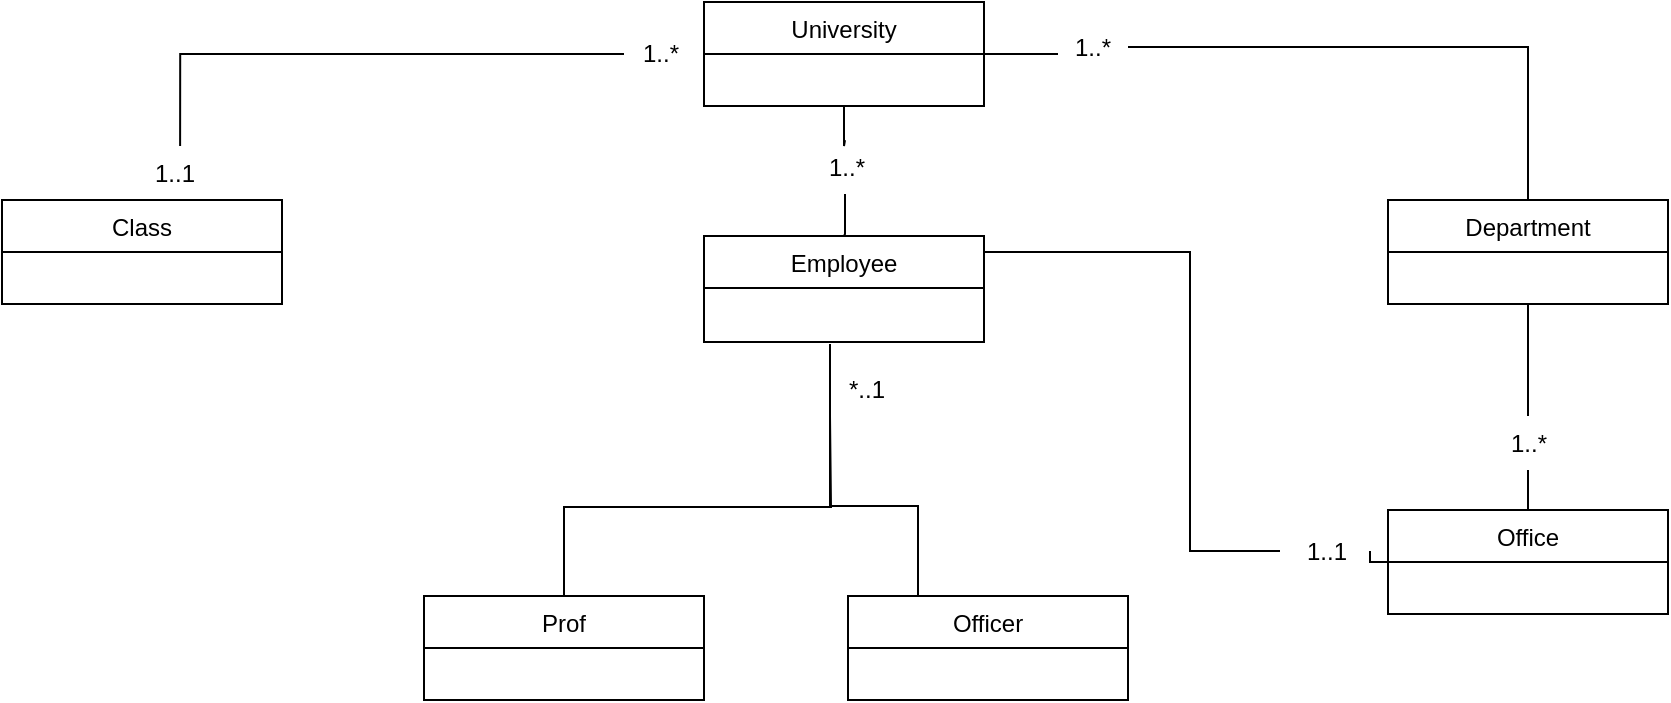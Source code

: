 <mxfile version="20.7.4" type="github"><diagram id="BKW3bV_MbawnIlbEFYa_" name="Sayfa -1"><mxGraphModel dx="1434" dy="764" grid="1" gridSize="9" guides="1" tooltips="1" connect="1" arrows="1" fold="1" page="1" pageScale="1" pageWidth="1169" pageHeight="827" math="0" shadow="0"><root><mxCell id="0"/><mxCell id="1" parent="0"/><mxCell id="ayZokmLH5YVU_bXHtTIR-29" style="edgeStyle=orthogonalEdgeStyle;rounded=0;orthogonalLoop=1;jettySize=auto;html=1;exitX=1;exitY=0.5;exitDx=0;exitDy=0;entryX=0.5;entryY=0;entryDx=0;entryDy=0;endArrow=none;endFill=0;startArrow=none;" edge="1" parent="1" source="ayZokmLH5YVU_bXHtTIR-37" target="ayZokmLH5YVU_bXHtTIR-16"><mxGeometry relative="1" as="geometry"/></mxCell><mxCell id="ayZokmLH5YVU_bXHtTIR-31" style="edgeStyle=orthogonalEdgeStyle;rounded=0;orthogonalLoop=1;jettySize=auto;html=1;exitX=0.5;exitY=1;exitDx=0;exitDy=0;endArrow=none;endFill=0;startArrow=none;" edge="1" parent="1" source="ayZokmLH5YVU_bXHtTIR-44" target="ayZokmLH5YVU_bXHtTIR-15"><mxGeometry relative="1" as="geometry"/></mxCell><mxCell id="ayZokmLH5YVU_bXHtTIR-39" style="edgeStyle=orthogonalEdgeStyle;rounded=0;orthogonalLoop=1;jettySize=auto;html=1;exitX=1;exitY=0.5;exitDx=0;exitDy=0;entryX=0.028;entryY=0.593;entryDx=0;entryDy=0;entryPerimeter=0;endArrow=none;endFill=0;" edge="1" parent="1" source="ayZokmLH5YVU_bXHtTIR-7" target="ayZokmLH5YVU_bXHtTIR-37"><mxGeometry relative="1" as="geometry"/></mxCell><mxCell id="ayZokmLH5YVU_bXHtTIR-7" value="University" style="swimlane;fontStyle=0;childLayout=stackLayout;horizontal=1;startSize=26;fillColor=none;horizontalStack=0;resizeParent=1;resizeParentMax=0;resizeLast=0;collapsible=1;marginBottom=0;" vertex="1" parent="1"><mxGeometry x="558" y="108" width="140" height="52" as="geometry"><mxRectangle x="330" y="390" width="90" height="30" as="alternateBounds"/></mxGeometry></mxCell><mxCell id="ayZokmLH5YVU_bXHtTIR-11" value="Class" style="swimlane;fontStyle=0;childLayout=stackLayout;horizontal=1;startSize=26;fillColor=none;horizontalStack=0;resizeParent=1;resizeParentMax=0;resizeLast=0;collapsible=1;marginBottom=0;" vertex="1" parent="1"><mxGeometry x="207" y="207" width="140" height="52" as="geometry"/></mxCell><mxCell id="ayZokmLH5YVU_bXHtTIR-15" value="Employee" style="swimlane;fontStyle=0;childLayout=stackLayout;horizontal=1;startSize=26;fillColor=none;horizontalStack=0;resizeParent=1;resizeParentMax=0;resizeLast=0;collapsible=1;marginBottom=0;" vertex="1" parent="1"><mxGeometry x="558" y="225" width="140" height="53" as="geometry"/></mxCell><mxCell id="ayZokmLH5YVU_bXHtTIR-30" style="edgeStyle=orthogonalEdgeStyle;rounded=0;orthogonalLoop=1;jettySize=auto;html=1;exitX=0.5;exitY=1;exitDx=0;exitDy=0;entryX=0.5;entryY=0;entryDx=0;entryDy=0;endArrow=none;endFill=0;startArrow=none;" edge="1" parent="1" source="ayZokmLH5YVU_bXHtTIR-35" target="ayZokmLH5YVU_bXHtTIR-17"><mxGeometry relative="1" as="geometry"/></mxCell><mxCell id="ayZokmLH5YVU_bXHtTIR-16" value="Department" style="swimlane;fontStyle=0;childLayout=stackLayout;horizontal=1;startSize=26;fillColor=none;horizontalStack=0;resizeParent=1;resizeParentMax=0;resizeLast=0;collapsible=1;marginBottom=0;" vertex="1" parent="1"><mxGeometry x="900" y="207" width="140" height="52" as="geometry"/></mxCell><mxCell id="ayZokmLH5YVU_bXHtTIR-24" style="rounded=0;orthogonalLoop=1;jettySize=auto;html=1;exitX=0;exitY=0.5;exitDx=0;exitDy=0;entryX=1;entryY=0.5;entryDx=0;entryDy=0;edgeStyle=orthogonalEdgeStyle;endArrow=none;endFill=0;startArrow=none;" edge="1" parent="1" source="ayZokmLH5YVU_bXHtTIR-27" target="ayZokmLH5YVU_bXHtTIR-15"><mxGeometry relative="1" as="geometry"><Array as="points"><mxPoint x="801" y="383"/><mxPoint x="801" y="233"/></Array></mxGeometry></mxCell><mxCell id="ayZokmLH5YVU_bXHtTIR-17" value="Office" style="swimlane;fontStyle=0;childLayout=stackLayout;horizontal=1;startSize=26;fillColor=none;horizontalStack=0;resizeParent=1;resizeParentMax=0;resizeLast=0;collapsible=1;marginBottom=0;" vertex="1" parent="1"><mxGeometry x="900" y="362" width="140" height="52" as="geometry"/></mxCell><mxCell id="ayZokmLH5YVU_bXHtTIR-55" style="edgeStyle=orthogonalEdgeStyle;rounded=0;orthogonalLoop=1;jettySize=auto;html=1;exitX=0.5;exitY=0;exitDx=0;exitDy=0;endArrow=none;endFill=0;" edge="1" parent="1" source="ayZokmLH5YVU_bXHtTIR-18"><mxGeometry relative="1" as="geometry"><mxPoint x="621" y="315" as="targetPoint"/></mxGeometry></mxCell><mxCell id="ayZokmLH5YVU_bXHtTIR-18" value="Prof" style="swimlane;fontStyle=0;childLayout=stackLayout;horizontal=1;startSize=26;fillColor=none;horizontalStack=0;resizeParent=1;resizeParentMax=0;resizeLast=0;collapsible=1;marginBottom=0;" vertex="1" parent="1"><mxGeometry x="418" y="405" width="140" height="52" as="geometry"/></mxCell><mxCell id="ayZokmLH5YVU_bXHtTIR-50" style="edgeStyle=orthogonalEdgeStyle;rounded=0;orthogonalLoop=1;jettySize=auto;html=1;exitX=0.25;exitY=0;exitDx=0;exitDy=0;endArrow=none;endFill=0;" edge="1" parent="1" source="ayZokmLH5YVU_bXHtTIR-20"><mxGeometry relative="1" as="geometry"><mxPoint x="621" y="279" as="targetPoint"/><Array as="points"><mxPoint x="665" y="360"/><mxPoint x="621" y="360"/></Array></mxGeometry></mxCell><mxCell id="ayZokmLH5YVU_bXHtTIR-20" value="Officer" style="swimlane;fontStyle=0;childLayout=stackLayout;horizontal=1;startSize=26;fillColor=none;horizontalStack=0;resizeParent=1;resizeParentMax=0;resizeLast=0;collapsible=1;marginBottom=0;" vertex="1" parent="1"><mxGeometry x="630" y="405" width="140" height="52" as="geometry"/></mxCell><mxCell id="ayZokmLH5YVU_bXHtTIR-27" value="1..1" style="text;html=1;align=center;verticalAlign=middle;resizable=0;points=[];autosize=1;strokeColor=none;fillColor=none;" vertex="1" parent="1"><mxGeometry x="846" y="369" width="45" height="27" as="geometry"/></mxCell><mxCell id="ayZokmLH5YVU_bXHtTIR-28" value="" style="rounded=0;orthogonalLoop=1;jettySize=auto;html=1;exitX=0;exitY=0.5;exitDx=0;exitDy=0;entryX=1;entryY=0.5;entryDx=0;entryDy=0;edgeStyle=orthogonalEdgeStyle;endArrow=none;endFill=0;" edge="1" parent="1" source="ayZokmLH5YVU_bXHtTIR-17" target="ayZokmLH5YVU_bXHtTIR-27"><mxGeometry relative="1" as="geometry"><mxPoint x="900" y="388" as="sourcePoint"/><mxPoint x="707" y="233" as="targetPoint"/></mxGeometry></mxCell><mxCell id="ayZokmLH5YVU_bXHtTIR-35" value="1..*" style="text;html=1;align=center;verticalAlign=middle;resizable=0;points=[];autosize=1;strokeColor=none;fillColor=none;" vertex="1" parent="1"><mxGeometry x="952" y="315" width="36" height="27" as="geometry"/></mxCell><mxCell id="ayZokmLH5YVU_bXHtTIR-36" value="" style="edgeStyle=orthogonalEdgeStyle;rounded=0;orthogonalLoop=1;jettySize=auto;html=1;exitX=0.5;exitY=1;exitDx=0;exitDy=0;entryX=0.5;entryY=0;entryDx=0;entryDy=0;endArrow=none;endFill=0;" edge="1" parent="1" source="ayZokmLH5YVU_bXHtTIR-16" target="ayZokmLH5YVU_bXHtTIR-35"><mxGeometry relative="1" as="geometry"><mxPoint x="970" y="259" as="sourcePoint"/><mxPoint x="970" y="362" as="targetPoint"/></mxGeometry></mxCell><mxCell id="ayZokmLH5YVU_bXHtTIR-37" value="1..*" style="text;html=1;align=center;verticalAlign=middle;resizable=0;points=[];autosize=1;strokeColor=none;fillColor=none;" vertex="1" parent="1"><mxGeometry x="734" y="117" width="36" height="27" as="geometry"/></mxCell><mxCell id="ayZokmLH5YVU_bXHtTIR-40" value="1..1" style="text;html=1;align=center;verticalAlign=middle;resizable=0;points=[];autosize=1;strokeColor=none;fillColor=none;" vertex="1" parent="1"><mxGeometry x="270" y="180" width="45" height="27" as="geometry"/></mxCell><mxCell id="ayZokmLH5YVU_bXHtTIR-41" value="" style="edgeStyle=orthogonalEdgeStyle;rounded=0;orthogonalLoop=1;jettySize=auto;html=1;exitX=0;exitY=0.5;exitDx=0;exitDy=0;entryX=0.579;entryY=0;entryDx=0;entryDy=0;entryPerimeter=0;endArrow=none;endFill=0;startArrow=none;" edge="1" parent="1" source="ayZokmLH5YVU_bXHtTIR-42" target="ayZokmLH5YVU_bXHtTIR-40"><mxGeometry relative="1" as="geometry"><mxPoint x="558" y="134" as="sourcePoint"/><mxPoint x="288.06" y="207" as="targetPoint"/></mxGeometry></mxCell><mxCell id="ayZokmLH5YVU_bXHtTIR-42" value="1..*" style="text;html=1;align=center;verticalAlign=middle;resizable=0;points=[];autosize=1;strokeColor=none;fillColor=none;" vertex="1" parent="1"><mxGeometry x="518" y="120.5" width="36" height="27" as="geometry"/></mxCell><mxCell id="ayZokmLH5YVU_bXHtTIR-44" value="1..*" style="text;html=1;align=center;verticalAlign=middle;resizable=0;points=[];autosize=1;strokeColor=none;fillColor=none;" vertex="1" parent="1"><mxGeometry x="610.5" y="177" width="36" height="27" as="geometry"/></mxCell><mxCell id="ayZokmLH5YVU_bXHtTIR-47" value="" style="edgeStyle=orthogonalEdgeStyle;rounded=0;orthogonalLoop=1;jettySize=auto;html=1;exitX=0.5;exitY=1;exitDx=0;exitDy=0;endArrow=none;endFill=0;" edge="1" parent="1" source="ayZokmLH5YVU_bXHtTIR-7" target="ayZokmLH5YVU_bXHtTIR-44"><mxGeometry relative="1" as="geometry"><mxPoint x="628" y="160" as="sourcePoint"/><mxPoint x="628" y="225" as="targetPoint"/></mxGeometry></mxCell><mxCell id="ayZokmLH5YVU_bXHtTIR-56" value="*..1" style="text;html=1;align=center;verticalAlign=middle;resizable=0;points=[];autosize=1;strokeColor=none;fillColor=none;" vertex="1" parent="1"><mxGeometry x="621" y="288" width="36" height="27" as="geometry"/></mxCell></root></mxGraphModel></diagram></mxfile>